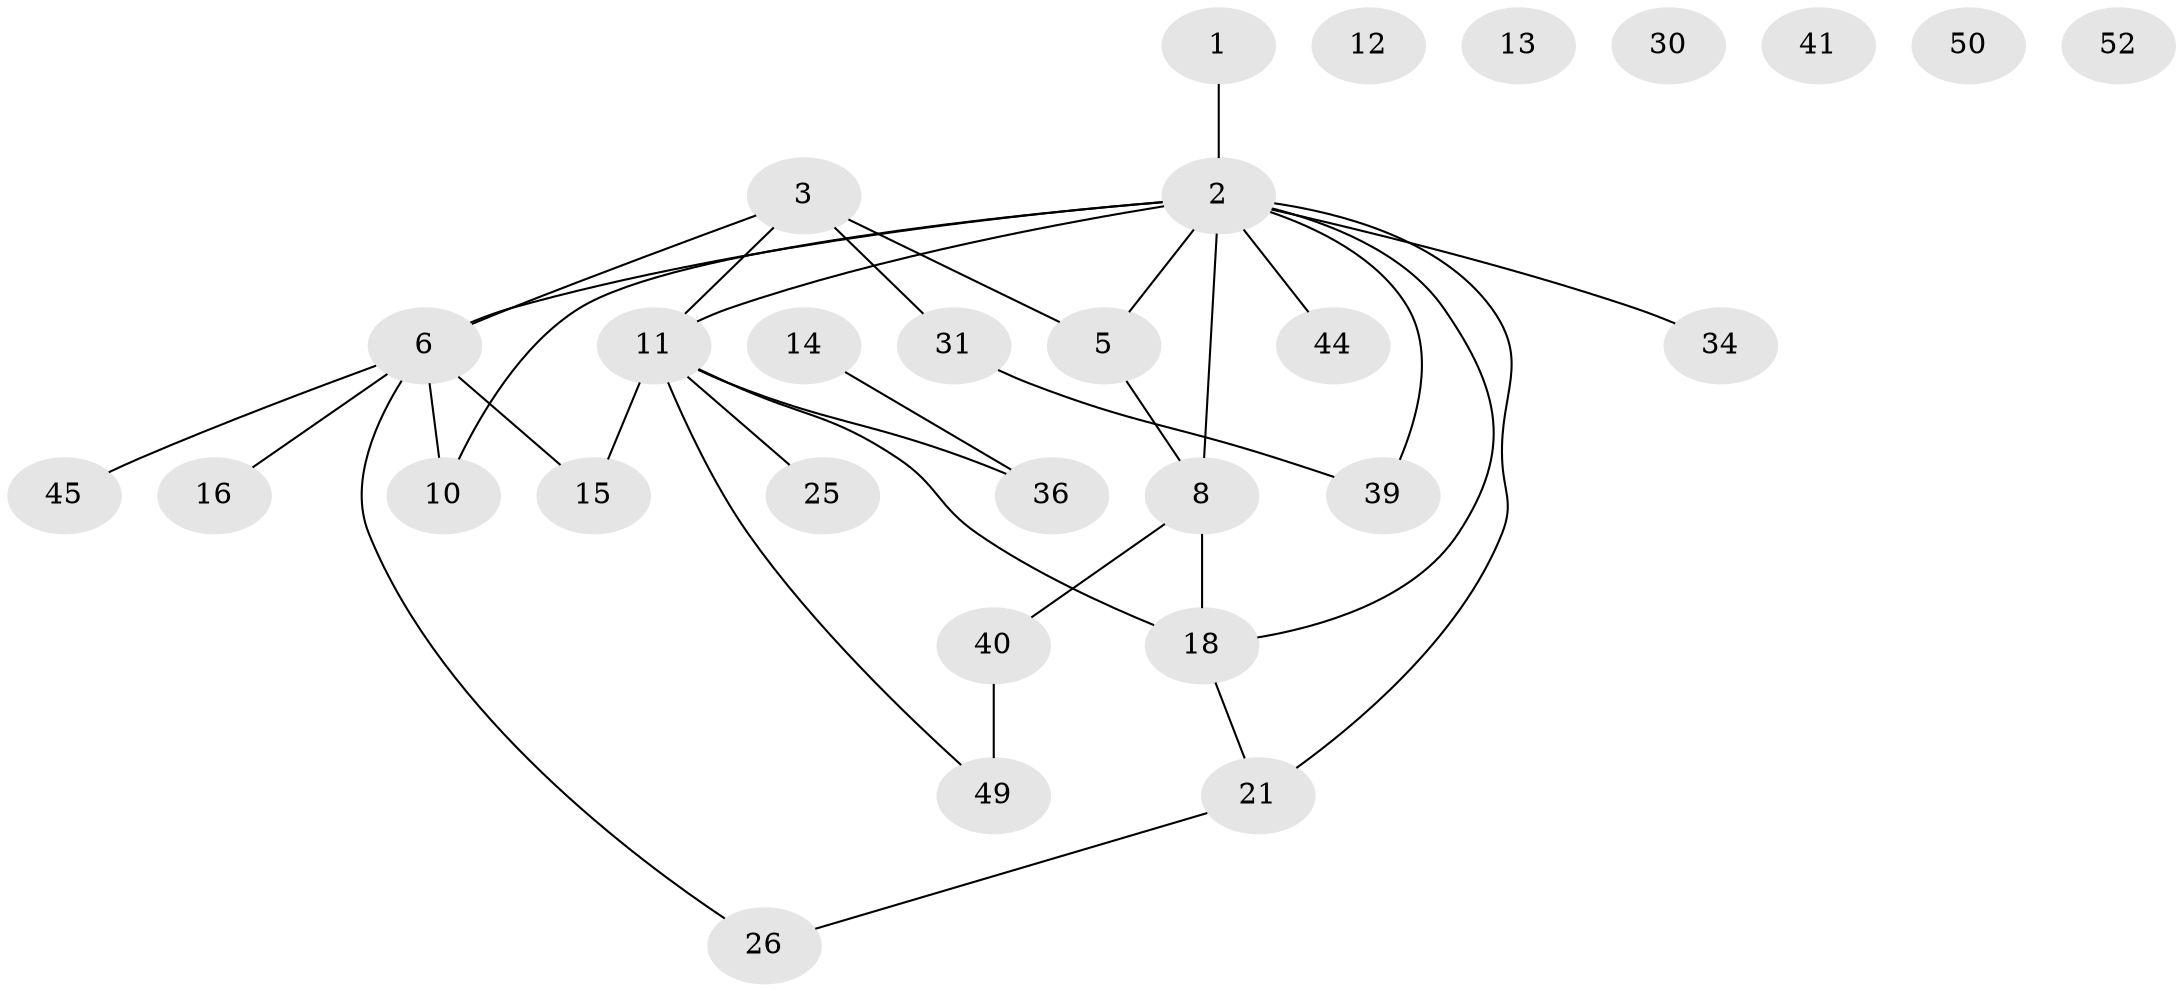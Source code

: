 // original degree distribution, {1: 0.2711864406779661, 3: 0.22033898305084745, 4: 0.15254237288135594, 6: 0.03389830508474576, 2: 0.22033898305084745, 0: 0.0847457627118644, 5: 0.01694915254237288}
// Generated by graph-tools (version 1.1) at 2025/13/03/09/25 04:13:01]
// undirected, 29 vertices, 33 edges
graph export_dot {
graph [start="1"]
  node [color=gray90,style=filled];
  1;
  2 [super="+7+22+17"];
  3 [super="+4+20"];
  5 [super="+38"];
  6 [super="+9+28+24"];
  8 [super="+32"];
  10;
  11 [super="+48+59+33"];
  12;
  13;
  14;
  15;
  16;
  18 [super="+37+55+27"];
  21 [super="+23"];
  25;
  26 [super="+29"];
  30 [super="+43"];
  31;
  34;
  36;
  39 [super="+42"];
  40;
  41;
  44;
  45 [super="+53"];
  49 [super="+57"];
  50;
  52;
  1 -- 2;
  2 -- 34;
  2 -- 39;
  2 -- 44;
  2 -- 11 [weight=2];
  2 -- 6 [weight=2];
  2 -- 10;
  2 -- 18;
  2 -- 21 [weight=2];
  2 -- 8;
  2 -- 5;
  3 -- 11;
  3 -- 31;
  3 -- 6;
  3 -- 5;
  5 -- 8;
  6 -- 16;
  6 -- 10;
  6 -- 45;
  6 -- 26;
  6 -- 15;
  8 -- 40;
  8 -- 18;
  11 -- 18 [weight=2];
  11 -- 36;
  11 -- 25;
  11 -- 15;
  11 -- 49;
  14 -- 36;
  18 -- 21;
  21 -- 26;
  31 -- 39;
  40 -- 49;
}
